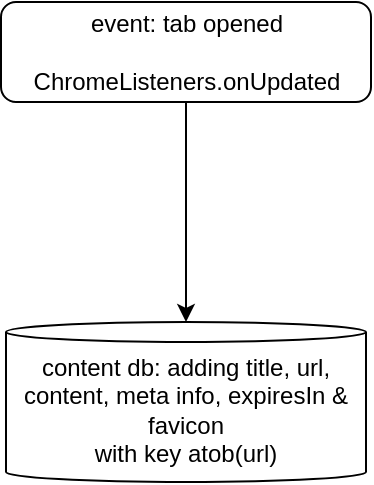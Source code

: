 <mxfile version="20.5.3" type="embed"><diagram name="Seite-1" id="Afa9OzGU9VT6Kw_RbNjM"><mxGraphModel dx="729" dy="704" grid="1" gridSize="10" guides="1" tooltips="1" connect="1" arrows="1" fold="1" page="1" pageScale="1" pageWidth="827" pageHeight="1169" math="0" shadow="0"><root><mxCell id="0"/><mxCell id="1" parent="0"/><mxCell id="21zig455Lk8CdIAZ-2xM-1" value="event: tab opened&lt;br&gt;&lt;br&gt;ChromeListeners.onUpdated" style="rounded=1;whiteSpace=wrap;html=1;" parent="1" vertex="1"><mxGeometry x="247.5" y="160" width="185" height="50" as="geometry"/></mxCell><mxCell id="3" value="content db: adding title, url, content, meta info, expiresIn &amp;amp; favicon&lt;br&gt;with key atob(url)" style="shape=cylinder3;whiteSpace=wrap;html=1;boundedLbl=1;backgroundOutline=1;size=5;" vertex="1" parent="1"><mxGeometry x="250" y="320" width="180" height="80" as="geometry"/></mxCell><mxCell id="4" value="" style="endArrow=classic;html=1;rounded=0;entryX=0.5;entryY=0;entryDx=0;entryDy=0;entryPerimeter=0;" edge="1" parent="1" source="21zig455Lk8CdIAZ-2xM-1" target="3"><mxGeometry width="50" height="50" relative="1" as="geometry"><mxPoint x="250" y="360" as="sourcePoint"/><mxPoint x="300" y="310" as="targetPoint"/></mxGeometry></mxCell></root></mxGraphModel></diagram></mxfile>